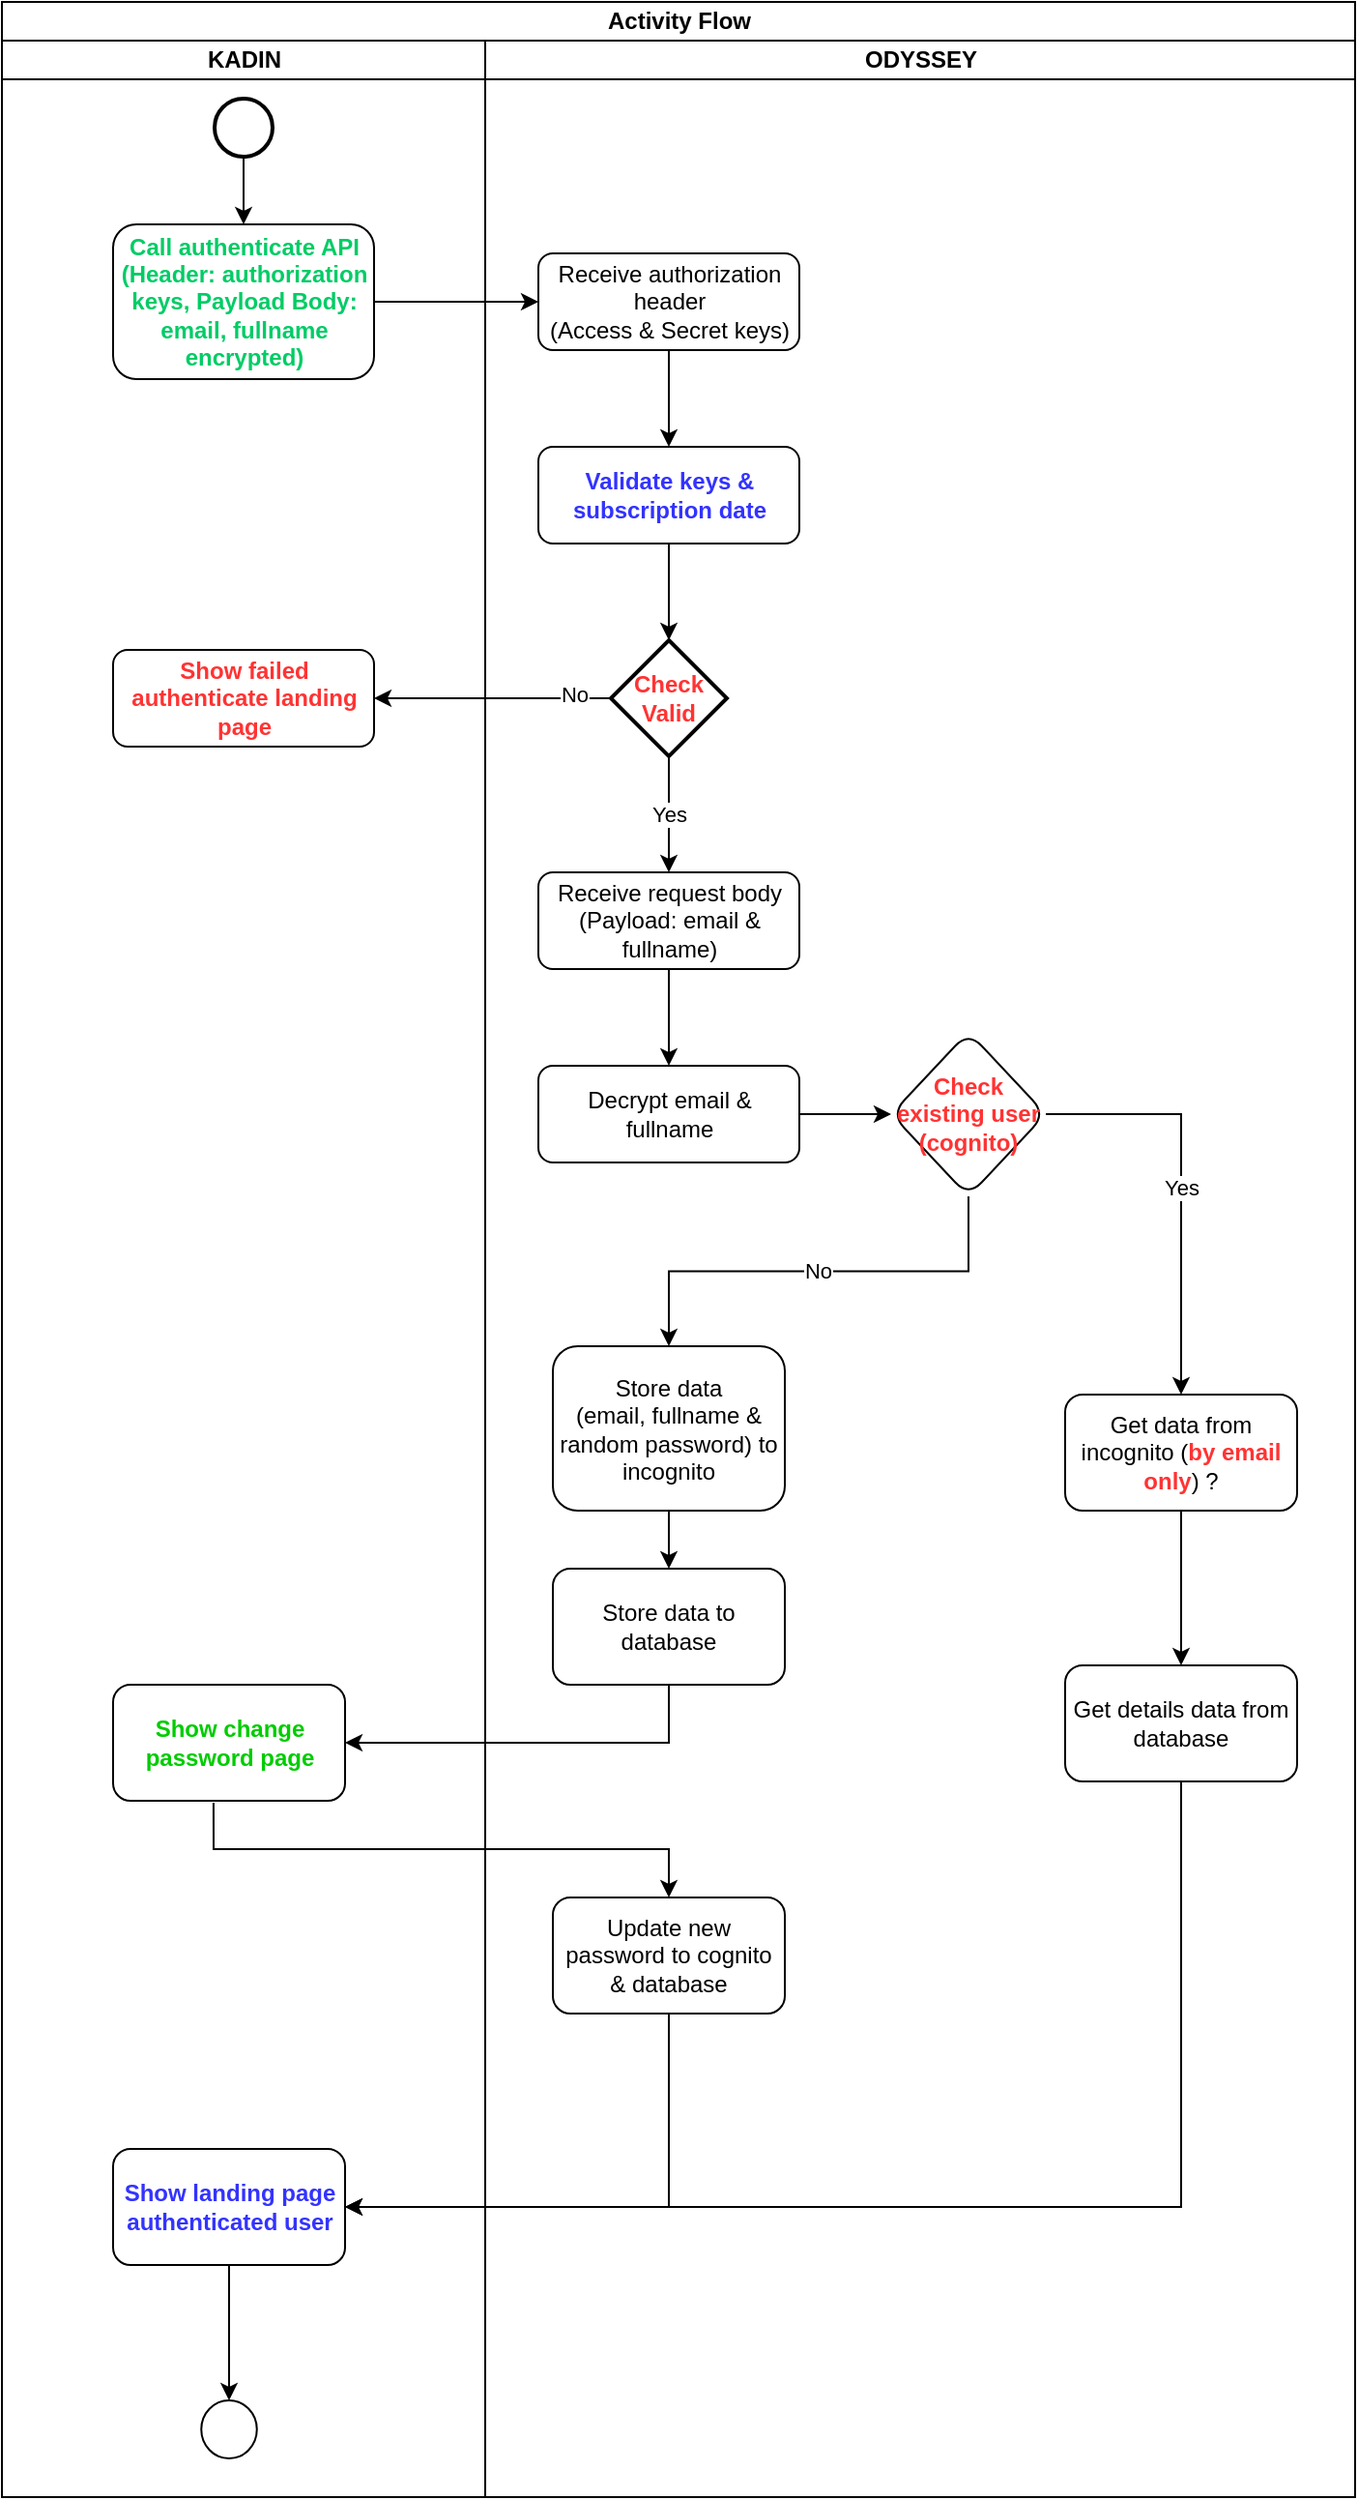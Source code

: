 <mxfile version="20.8.3" type="github">
  <diagram id="cROLNhJi18jyMTtRT4qv" name="Page-1">
    <mxGraphModel dx="1434" dy="788" grid="1" gridSize="10" guides="1" tooltips="1" connect="1" arrows="1" fold="1" page="1" pageScale="1" pageWidth="850" pageHeight="1100" math="0" shadow="0">
      <root>
        <mxCell id="0" />
        <mxCell id="1" parent="0" />
        <mxCell id="6nmaoUBlLYGYx-6xs3CL-19" value="Activity Flow" style="swimlane;childLayout=stackLayout;resizeParent=1;resizeParentMax=0;startSize=20;html=1;" vertex="1" parent="1">
          <mxGeometry x="55" y="70" width="700" height="1290" as="geometry" />
        </mxCell>
        <mxCell id="6nmaoUBlLYGYx-6xs3CL-20" value="KADIN" style="swimlane;startSize=20;html=1;" vertex="1" parent="6nmaoUBlLYGYx-6xs3CL-19">
          <mxGeometry y="20" width="250" height="1270" as="geometry" />
        </mxCell>
        <mxCell id="6nmaoUBlLYGYx-6xs3CL-26" value="Call authenticate API (Header: authorization keys, Payload Body: email, fullname encrypted)" style="rounded=1;whiteSpace=wrap;html=1;fontColor=#00CC66;fontStyle=1" vertex="1" parent="6nmaoUBlLYGYx-6xs3CL-20">
          <mxGeometry x="57.5" y="95" width="135" height="80" as="geometry" />
        </mxCell>
        <mxCell id="6nmaoUBlLYGYx-6xs3CL-29" value="" style="edgeStyle=orthogonalEdgeStyle;rounded=0;orthogonalLoop=1;jettySize=auto;html=1;" edge="1" parent="6nmaoUBlLYGYx-6xs3CL-20" source="6nmaoUBlLYGYx-6xs3CL-28" target="6nmaoUBlLYGYx-6xs3CL-26">
          <mxGeometry relative="1" as="geometry" />
        </mxCell>
        <mxCell id="6nmaoUBlLYGYx-6xs3CL-28" value="" style="strokeWidth=2;html=1;shape=mxgraph.flowchart.start_2;whiteSpace=wrap;" vertex="1" parent="6nmaoUBlLYGYx-6xs3CL-20">
          <mxGeometry x="110" y="30" width="30" height="30" as="geometry" />
        </mxCell>
        <mxCell id="6nmaoUBlLYGYx-6xs3CL-30" value="Show failed authenticate landing page" style="rounded=1;whiteSpace=wrap;html=1;fontColor=#FF3333;fontStyle=1" vertex="1" parent="6nmaoUBlLYGYx-6xs3CL-20">
          <mxGeometry x="57.5" y="315" width="135" height="50" as="geometry" />
        </mxCell>
        <mxCell id="6nmaoUBlLYGYx-6xs3CL-71" value="" style="edgeStyle=orthogonalEdgeStyle;rounded=0;orthogonalLoop=1;jettySize=auto;html=1;" edge="1" parent="6nmaoUBlLYGYx-6xs3CL-20" source="6nmaoUBlLYGYx-6xs3CL-57" target="6nmaoUBlLYGYx-6xs3CL-70">
          <mxGeometry relative="1" as="geometry" />
        </mxCell>
        <mxCell id="6nmaoUBlLYGYx-6xs3CL-57" value="Show landing page authenticated user" style="whiteSpace=wrap;html=1;rounded=1;fontColor=#3333FF;fontStyle=1" vertex="1" parent="6nmaoUBlLYGYx-6xs3CL-20">
          <mxGeometry x="57.5" y="1090" width="120" height="60" as="geometry" />
        </mxCell>
        <mxCell id="6nmaoUBlLYGYx-6xs3CL-52" value="Show change password page" style="whiteSpace=wrap;html=1;rounded=1;fontColor=#00CC00;fontStyle=1" vertex="1" parent="6nmaoUBlLYGYx-6xs3CL-20">
          <mxGeometry x="57.5" y="850" width="120" height="60" as="geometry" />
        </mxCell>
        <mxCell id="6nmaoUBlLYGYx-6xs3CL-70" value="" style="ellipse;whiteSpace=wrap;html=1;rounded=1;" vertex="1" parent="6nmaoUBlLYGYx-6xs3CL-20">
          <mxGeometry x="103.13" y="1220" width="28.75" height="30" as="geometry" />
        </mxCell>
        <mxCell id="6nmaoUBlLYGYx-6xs3CL-21" value="ODYSSEY" style="swimlane;startSize=20;html=1;" vertex="1" parent="6nmaoUBlLYGYx-6xs3CL-19">
          <mxGeometry x="250" y="20" width="450" height="1270" as="geometry" />
        </mxCell>
        <mxCell id="6nmaoUBlLYGYx-6xs3CL-47" style="edgeStyle=orthogonalEdgeStyle;rounded=0;orthogonalLoop=1;jettySize=auto;html=1;" edge="1" parent="6nmaoUBlLYGYx-6xs3CL-21" source="6nmaoUBlLYGYx-6xs3CL-31" target="6nmaoUBlLYGYx-6xs3CL-34">
          <mxGeometry relative="1" as="geometry" />
        </mxCell>
        <mxCell id="6nmaoUBlLYGYx-6xs3CL-31" value="Receive authorization header&lt;br&gt;(Access &amp;amp; Secret keys)" style="rounded=1;whiteSpace=wrap;html=1;" vertex="1" parent="6nmaoUBlLYGYx-6xs3CL-21">
          <mxGeometry x="27.5" y="110" width="135" height="50" as="geometry" />
        </mxCell>
        <mxCell id="6nmaoUBlLYGYx-6xs3CL-37" value="" style="edgeStyle=orthogonalEdgeStyle;rounded=0;orthogonalLoop=1;jettySize=auto;html=1;" edge="1" parent="6nmaoUBlLYGYx-6xs3CL-21" source="6nmaoUBlLYGYx-6xs3CL-34" target="6nmaoUBlLYGYx-6xs3CL-35">
          <mxGeometry relative="1" as="geometry" />
        </mxCell>
        <mxCell id="6nmaoUBlLYGYx-6xs3CL-34" value="Validate keys &amp;amp; subscription date" style="rounded=1;whiteSpace=wrap;html=1;fontColor=#3333FF;fontStyle=1" vertex="1" parent="6nmaoUBlLYGYx-6xs3CL-21">
          <mxGeometry x="27.5" y="210" width="135" height="50" as="geometry" />
        </mxCell>
        <mxCell id="6nmaoUBlLYGYx-6xs3CL-42" value="Yes" style="edgeStyle=orthogonalEdgeStyle;rounded=0;orthogonalLoop=1;jettySize=auto;html=1;" edge="1" parent="6nmaoUBlLYGYx-6xs3CL-21" source="6nmaoUBlLYGYx-6xs3CL-35" target="6nmaoUBlLYGYx-6xs3CL-41">
          <mxGeometry relative="1" as="geometry" />
        </mxCell>
        <mxCell id="6nmaoUBlLYGYx-6xs3CL-35" value="Check Valid" style="strokeWidth=2;html=1;shape=mxgraph.flowchart.decision;whiteSpace=wrap;fontColor=#FF3333;fontStyle=1" vertex="1" parent="6nmaoUBlLYGYx-6xs3CL-21">
          <mxGeometry x="65" y="310" width="60" height="60" as="geometry" />
        </mxCell>
        <mxCell id="6nmaoUBlLYGYx-6xs3CL-46" style="edgeStyle=orthogonalEdgeStyle;rounded=0;orthogonalLoop=1;jettySize=auto;html=1;" edge="1" parent="6nmaoUBlLYGYx-6xs3CL-21" source="6nmaoUBlLYGYx-6xs3CL-41" target="6nmaoUBlLYGYx-6xs3CL-33">
          <mxGeometry relative="1" as="geometry" />
        </mxCell>
        <mxCell id="6nmaoUBlLYGYx-6xs3CL-41" value="Receive request body&lt;br&gt;(Payload: email &amp;amp; fullname)" style="rounded=1;whiteSpace=wrap;html=1;" vertex="1" parent="6nmaoUBlLYGYx-6xs3CL-21">
          <mxGeometry x="27.5" y="430" width="135" height="50" as="geometry" />
        </mxCell>
        <mxCell id="6nmaoUBlLYGYx-6xs3CL-49" value="No" style="edgeStyle=orthogonalEdgeStyle;rounded=0;orthogonalLoop=1;jettySize=auto;html=1;exitX=0.5;exitY=1;exitDx=0;exitDy=0;" edge="1" parent="6nmaoUBlLYGYx-6xs3CL-21" source="6nmaoUBlLYGYx-6xs3CL-63" target="6nmaoUBlLYGYx-6xs3CL-48">
          <mxGeometry relative="1" as="geometry" />
        </mxCell>
        <mxCell id="6nmaoUBlLYGYx-6xs3CL-64" value="" style="edgeStyle=orthogonalEdgeStyle;rounded=0;orthogonalLoop=1;jettySize=auto;html=1;" edge="1" parent="6nmaoUBlLYGYx-6xs3CL-21" source="6nmaoUBlLYGYx-6xs3CL-33" target="6nmaoUBlLYGYx-6xs3CL-63">
          <mxGeometry relative="1" as="geometry" />
        </mxCell>
        <mxCell id="6nmaoUBlLYGYx-6xs3CL-33" value="Decrypt email &amp;amp; fullname" style="rounded=1;whiteSpace=wrap;html=1;" vertex="1" parent="6nmaoUBlLYGYx-6xs3CL-21">
          <mxGeometry x="27.5" y="530" width="135" height="50" as="geometry" />
        </mxCell>
        <mxCell id="6nmaoUBlLYGYx-6xs3CL-48" value="Store data&lt;br&gt;(email, fullname &amp;amp; random password) to incognito" style="whiteSpace=wrap;html=1;rounded=1;" vertex="1" parent="6nmaoUBlLYGYx-6xs3CL-21">
          <mxGeometry x="35" y="675" width="120" height="85" as="geometry" />
        </mxCell>
        <mxCell id="6nmaoUBlLYGYx-6xs3CL-66" value="Yes" style="edgeStyle=orthogonalEdgeStyle;rounded=0;orthogonalLoop=1;jettySize=auto;html=1;" edge="1" parent="6nmaoUBlLYGYx-6xs3CL-21" source="6nmaoUBlLYGYx-6xs3CL-63" target="6nmaoUBlLYGYx-6xs3CL-65">
          <mxGeometry relative="1" as="geometry" />
        </mxCell>
        <mxCell id="6nmaoUBlLYGYx-6xs3CL-63" value="Check existing user (cognito)" style="rhombus;whiteSpace=wrap;html=1;rounded=1;fontStyle=1;fontColor=#FF3333;" vertex="1" parent="6nmaoUBlLYGYx-6xs3CL-21">
          <mxGeometry x="210" y="512.5" width="80" height="85" as="geometry" />
        </mxCell>
        <mxCell id="6nmaoUBlLYGYx-6xs3CL-68" value="" style="edgeStyle=orthogonalEdgeStyle;rounded=0;orthogonalLoop=1;jettySize=auto;html=1;" edge="1" parent="6nmaoUBlLYGYx-6xs3CL-21" source="6nmaoUBlLYGYx-6xs3CL-65" target="6nmaoUBlLYGYx-6xs3CL-67">
          <mxGeometry relative="1" as="geometry" />
        </mxCell>
        <mxCell id="6nmaoUBlLYGYx-6xs3CL-65" value="Get data from incognito (&lt;b&gt;&lt;font color=&quot;#ff3333&quot;&gt;by email only&lt;/font&gt;&lt;/b&gt;) ?" style="whiteSpace=wrap;html=1;rounded=1;" vertex="1" parent="6nmaoUBlLYGYx-6xs3CL-21">
          <mxGeometry x="300" y="700" width="120" height="60" as="geometry" />
        </mxCell>
        <mxCell id="6nmaoUBlLYGYx-6xs3CL-67" value="Get details data from database" style="whiteSpace=wrap;html=1;rounded=1;" vertex="1" parent="6nmaoUBlLYGYx-6xs3CL-21">
          <mxGeometry x="300" y="840" width="120" height="60" as="geometry" />
        </mxCell>
        <mxCell id="6nmaoUBlLYGYx-6xs3CL-50" value="Store data to database" style="whiteSpace=wrap;html=1;rounded=1;" vertex="1" parent="6nmaoUBlLYGYx-6xs3CL-21">
          <mxGeometry x="35" y="790" width="120" height="60" as="geometry" />
        </mxCell>
        <mxCell id="6nmaoUBlLYGYx-6xs3CL-51" value="" style="edgeStyle=orthogonalEdgeStyle;rounded=0;orthogonalLoop=1;jettySize=auto;html=1;" edge="1" parent="6nmaoUBlLYGYx-6xs3CL-21" source="6nmaoUBlLYGYx-6xs3CL-48" target="6nmaoUBlLYGYx-6xs3CL-50">
          <mxGeometry relative="1" as="geometry" />
        </mxCell>
        <mxCell id="6nmaoUBlLYGYx-6xs3CL-54" value="Update new password to cognito &amp;amp; database" style="whiteSpace=wrap;html=1;rounded=1;" vertex="1" parent="6nmaoUBlLYGYx-6xs3CL-21">
          <mxGeometry x="35" y="960" width="120" height="60" as="geometry" />
        </mxCell>
        <mxCell id="6nmaoUBlLYGYx-6xs3CL-32" style="edgeStyle=orthogonalEdgeStyle;rounded=0;orthogonalLoop=1;jettySize=auto;html=1;" edge="1" parent="6nmaoUBlLYGYx-6xs3CL-19" source="6nmaoUBlLYGYx-6xs3CL-26" target="6nmaoUBlLYGYx-6xs3CL-31">
          <mxGeometry relative="1" as="geometry" />
        </mxCell>
        <mxCell id="6nmaoUBlLYGYx-6xs3CL-40" value="" style="edgeStyle=orthogonalEdgeStyle;rounded=0;orthogonalLoop=1;jettySize=auto;html=1;" edge="1" parent="6nmaoUBlLYGYx-6xs3CL-19" source="6nmaoUBlLYGYx-6xs3CL-35" target="6nmaoUBlLYGYx-6xs3CL-30">
          <mxGeometry relative="1" as="geometry" />
        </mxCell>
        <mxCell id="6nmaoUBlLYGYx-6xs3CL-43" value="No" style="edgeLabel;html=1;align=center;verticalAlign=middle;resizable=0;points=[];" vertex="1" connectable="0" parent="6nmaoUBlLYGYx-6xs3CL-40">
          <mxGeometry x="-0.688" y="-2" relative="1" as="geometry">
            <mxPoint as="offset" />
          </mxGeometry>
        </mxCell>
        <mxCell id="6nmaoUBlLYGYx-6xs3CL-69" style="edgeStyle=orthogonalEdgeStyle;rounded=0;orthogonalLoop=1;jettySize=auto;html=1;exitX=0.5;exitY=1;exitDx=0;exitDy=0;" edge="1" parent="6nmaoUBlLYGYx-6xs3CL-19" source="6nmaoUBlLYGYx-6xs3CL-67" target="6nmaoUBlLYGYx-6xs3CL-57">
          <mxGeometry relative="1" as="geometry">
            <Array as="points">
              <mxPoint x="610" y="1140" />
            </Array>
          </mxGeometry>
        </mxCell>
        <mxCell id="6nmaoUBlLYGYx-6xs3CL-53" value="" style="edgeStyle=orthogonalEdgeStyle;rounded=0;orthogonalLoop=1;jettySize=auto;html=1;exitX=0.5;exitY=1;exitDx=0;exitDy=0;" edge="1" parent="6nmaoUBlLYGYx-6xs3CL-19" source="6nmaoUBlLYGYx-6xs3CL-50" target="6nmaoUBlLYGYx-6xs3CL-52">
          <mxGeometry relative="1" as="geometry" />
        </mxCell>
        <mxCell id="6nmaoUBlLYGYx-6xs3CL-55" value="" style="edgeStyle=orthogonalEdgeStyle;rounded=0;orthogonalLoop=1;jettySize=auto;html=1;exitX=0.433;exitY=1.017;exitDx=0;exitDy=0;exitPerimeter=0;" edge="1" parent="6nmaoUBlLYGYx-6xs3CL-19" source="6nmaoUBlLYGYx-6xs3CL-52" target="6nmaoUBlLYGYx-6xs3CL-54">
          <mxGeometry relative="1" as="geometry" />
        </mxCell>
        <mxCell id="6nmaoUBlLYGYx-6xs3CL-58" value="" style="edgeStyle=orthogonalEdgeStyle;rounded=0;orthogonalLoop=1;jettySize=auto;html=1;exitX=0.5;exitY=1;exitDx=0;exitDy=0;entryX=1;entryY=0.5;entryDx=0;entryDy=0;" edge="1" parent="6nmaoUBlLYGYx-6xs3CL-19" source="6nmaoUBlLYGYx-6xs3CL-54" target="6nmaoUBlLYGYx-6xs3CL-57">
          <mxGeometry relative="1" as="geometry" />
        </mxCell>
      </root>
    </mxGraphModel>
  </diagram>
</mxfile>
